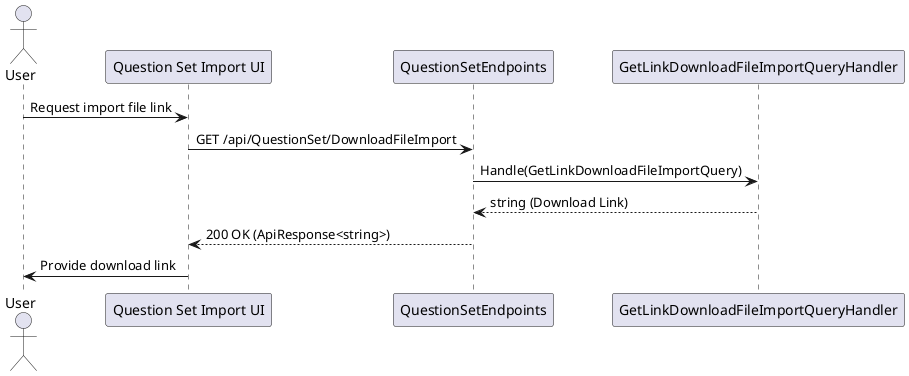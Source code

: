 @startuml
actor User
participant "Question Set Import UI" as UI
participant QuestionSetEndpoints
participant GetLinkDownloadFileImportQueryHandler as Handler

User -> UI : Request import file link
UI -> QuestionSetEndpoints : GET /api/QuestionSet/DownloadFileImport
QuestionSetEndpoints -> Handler : Handle(GetLinkDownloadFileImportQuery)
Handler --> QuestionSetEndpoints : string (Download Link)
QuestionSetEndpoints --> UI : 200 OK (ApiResponse<string>)
UI -> User : Provide download link

@enduml